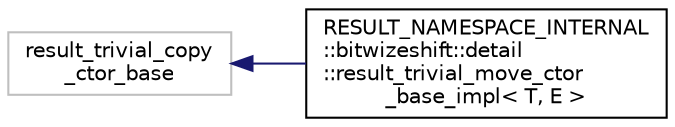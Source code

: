 digraph "Graphical Class Hierarchy"
{
 // LATEX_PDF_SIZE
  edge [fontname="Helvetica",fontsize="10",labelfontname="Helvetica",labelfontsize="10"];
  node [fontname="Helvetica",fontsize="10",shape=record];
  rankdir="LR";
  Node38 [label="result_trivial_copy\l_ctor_base",height=0.2,width=0.4,color="grey75", fillcolor="white", style="filled",tooltip=" "];
  Node38 -> Node0 [dir="back",color="midnightblue",fontsize="10",style="solid",fontname="Helvetica"];
  Node0 [label="RESULT_NAMESPACE_INTERNAL\l::bitwizeshift::detail\l::result_trivial_move_ctor\l_base_impl\< T, E \>",height=0.2,width=0.4,color="black", fillcolor="white", style="filled",URL="$dd/d6f/structRESULT__NAMESPACE__INTERNAL_1_1bitwizeshift_1_1detail_1_1result__trivial__move__ctor__base__impl.html",tooltip=" "];
}
